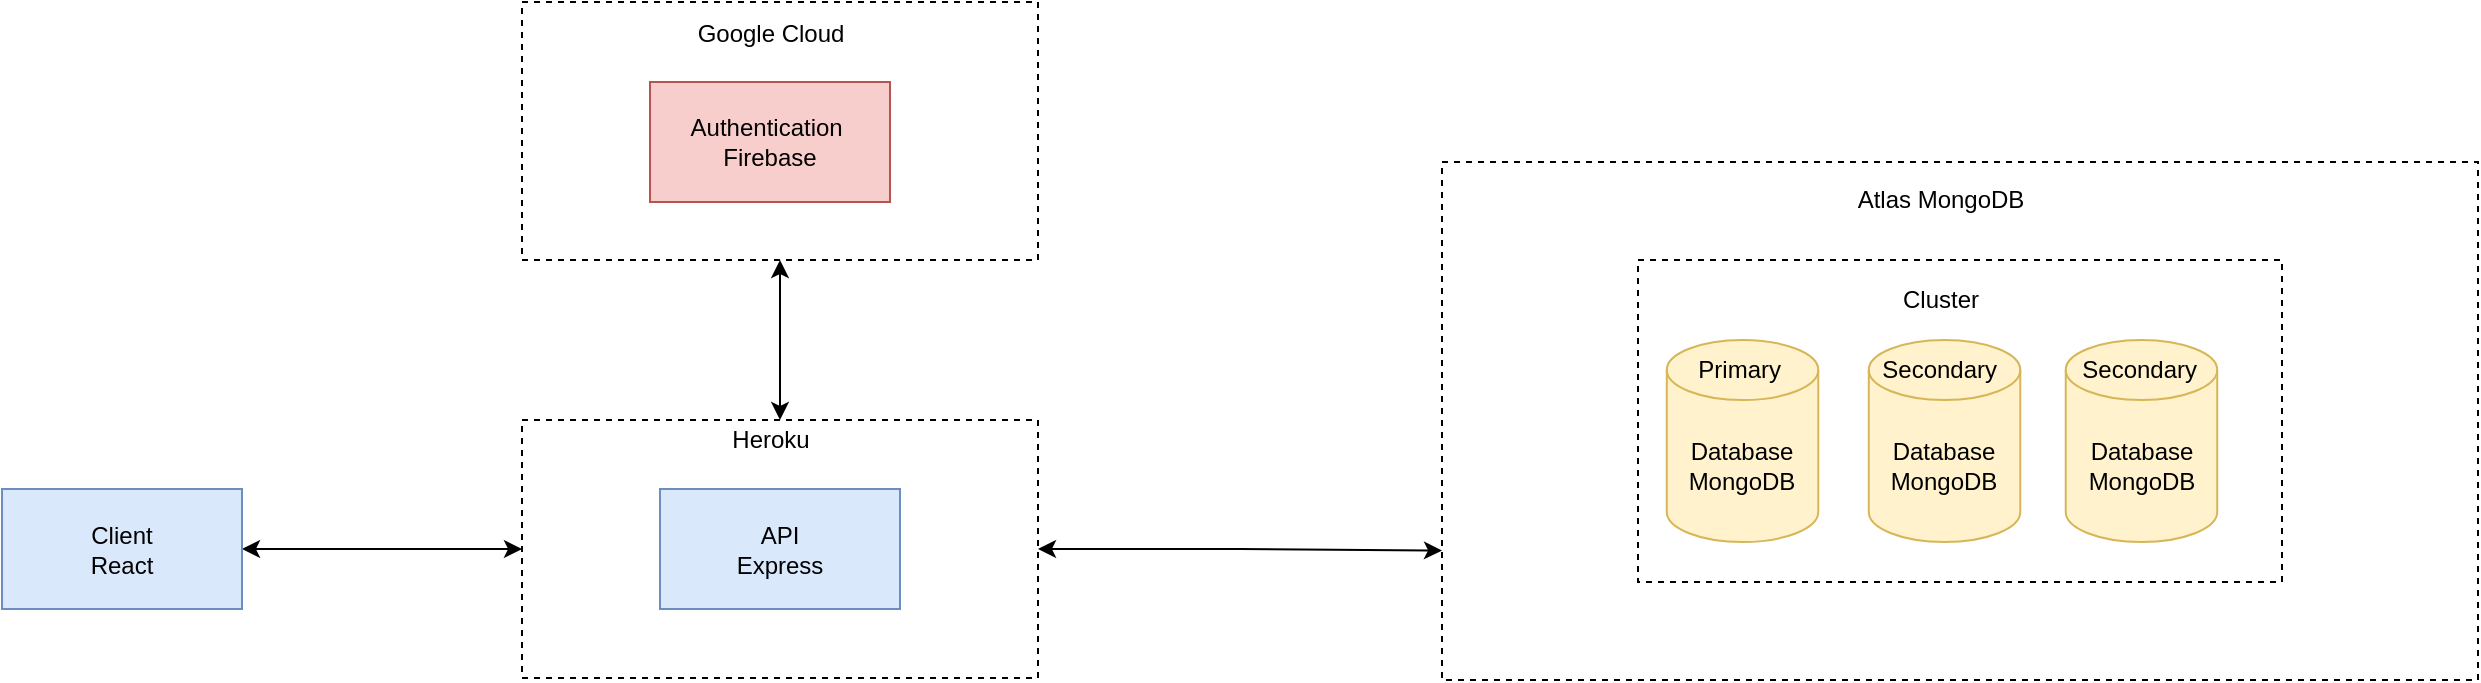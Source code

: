 <mxfile version="19.0.3" type="device"><diagram id="bTB3u189DU2pry0CcgBa" name="Page-1"><mxGraphModel dx="2193" dy="995" grid="1" gridSize="10" guides="1" tooltips="1" connect="1" arrows="1" fold="1" page="1" pageScale="1" pageWidth="827" pageHeight="1169" math="0" shadow="0"><root><mxCell id="0"/><mxCell id="1" parent="0"/><mxCell id="QdHBtOPlM-tO2nvbi2uC-14" value="" style="rounded=0;whiteSpace=wrap;html=1;dashed=1;fillColor=none;container=0;" vertex="1" parent="1"><mxGeometry x="660" y="580" width="518" height="259" as="geometry"/></mxCell><mxCell id="QdHBtOPlM-tO2nvbi2uC-20" value="" style="rounded=0;whiteSpace=wrap;html=1;dashed=1;fillColor=none;" vertex="1" parent="1"><mxGeometry x="758" y="629" width="322" height="161" as="geometry"/></mxCell><mxCell id="QdHBtOPlM-tO2nvbi2uC-29" style="edgeStyle=orthogonalEdgeStyle;rounded=0;orthogonalLoop=1;jettySize=auto;html=1;entryX=0;entryY=0.5;entryDx=0;entryDy=0;startArrow=classic;startFill=1;" edge="1" parent="1" source="QdHBtOPlM-tO2nvbi2uC-3" target="QdHBtOPlM-tO2nvbi2uC-10"><mxGeometry relative="1" as="geometry"><Array as="points"><mxPoint x="100" y="774"/></Array></mxGeometry></mxCell><mxCell id="QdHBtOPlM-tO2nvbi2uC-3" value="Client&lt;br&gt;React" style="rounded=0;whiteSpace=wrap;html=1;fillColor=#dae8fc;strokeColor=#6c8ebf;" vertex="1" parent="1"><mxGeometry x="-60" y="743.5" width="120" height="60" as="geometry"/></mxCell><mxCell id="QdHBtOPlM-tO2nvbi2uC-5" value="Authentication&amp;nbsp;&lt;br&gt;Firebase" style="rounded=0;whiteSpace=wrap;html=1;fillColor=#f8cecc;strokeColor=#b85450;" vertex="1" parent="1"><mxGeometry x="264" y="540" width="120" height="60" as="geometry"/></mxCell><mxCell id="QdHBtOPlM-tO2nvbi2uC-7" value="" style="rounded=0;whiteSpace=wrap;html=1;dashed=1;fillColor=none;" vertex="1" parent="1"><mxGeometry x="200" y="500" width="258" height="129" as="geometry"/></mxCell><mxCell id="QdHBtOPlM-tO2nvbi2uC-9" value="Google Cloud" style="text;html=1;align=center;verticalAlign=middle;resizable=0;points=[];autosize=1;strokeColor=none;fillColor=none;" vertex="1" parent="1"><mxGeometry x="279" y="505.5" width="90" height="20" as="geometry"/></mxCell><mxCell id="QdHBtOPlM-tO2nvbi2uC-27" style="edgeStyle=orthogonalEdgeStyle;rounded=0;orthogonalLoop=1;jettySize=auto;html=1;exitX=1;exitY=0.5;exitDx=0;exitDy=0;entryX=0;entryY=0.75;entryDx=0;entryDy=0;startArrow=classic;startFill=1;" edge="1" parent="1" source="QdHBtOPlM-tO2nvbi2uC-10" target="QdHBtOPlM-tO2nvbi2uC-14"><mxGeometry relative="1" as="geometry"/></mxCell><mxCell id="QdHBtOPlM-tO2nvbi2uC-31" style="edgeStyle=orthogonalEdgeStyle;rounded=0;orthogonalLoop=1;jettySize=auto;html=1;entryX=0.5;entryY=1;entryDx=0;entryDy=0;startArrow=classic;startFill=1;" edge="1" parent="1" source="QdHBtOPlM-tO2nvbi2uC-10" target="QdHBtOPlM-tO2nvbi2uC-7"><mxGeometry relative="1" as="geometry"/></mxCell><mxCell id="QdHBtOPlM-tO2nvbi2uC-10" value="" style="rounded=0;whiteSpace=wrap;html=1;dashed=1;fillColor=none;" vertex="1" parent="1"><mxGeometry x="200" y="709" width="258" height="129" as="geometry"/></mxCell><mxCell id="QdHBtOPlM-tO2nvbi2uC-11" value="Heroku" style="text;html=1;align=center;verticalAlign=middle;resizable=0;points=[];autosize=1;strokeColor=none;fillColor=none;" vertex="1" parent="QdHBtOPlM-tO2nvbi2uC-10"><mxGeometry x="99" width="50" height="20" as="geometry"/></mxCell><mxCell id="QdHBtOPlM-tO2nvbi2uC-4" value="API&lt;br&gt;Express" style="rounded=0;whiteSpace=wrap;html=1;fillColor=#dae8fc;strokeColor=#6c8ebf;" vertex="1" parent="QdHBtOPlM-tO2nvbi2uC-10"><mxGeometry x="69" y="34.5" width="120" height="60" as="geometry"/></mxCell><mxCell id="QdHBtOPlM-tO2nvbi2uC-21" value="Atlas MongoDB" style="text;html=1;align=center;verticalAlign=middle;resizable=0;points=[];autosize=1;strokeColor=none;fillColor=none;" vertex="1" parent="1"><mxGeometry x="859" y="589" width="100" height="20" as="geometry"/></mxCell><mxCell id="QdHBtOPlM-tO2nvbi2uC-22" value="Cluster" style="text;html=1;align=center;verticalAlign=middle;resizable=0;points=[];autosize=1;strokeColor=none;fillColor=none;" vertex="1" parent="1"><mxGeometry x="884" y="639" width="50" height="20" as="geometry"/></mxCell><mxCell id="QdHBtOPlM-tO2nvbi2uC-24" value="" style="group" vertex="1" connectable="0" parent="1"><mxGeometry x="772.39" y="669" width="277.61" height="101" as="geometry"/></mxCell><mxCell id="QdHBtOPlM-tO2nvbi2uC-1" value="Database&lt;br&gt;MongoDB" style="shape=cylinder3;whiteSpace=wrap;html=1;boundedLbl=1;backgroundOutline=1;size=15;fillColor=#fff2cc;strokeColor=#d6b656;" vertex="1" parent="QdHBtOPlM-tO2nvbi2uC-24"><mxGeometry x="199.479" width="75.751" height="101" as="geometry"/></mxCell><mxCell id="QdHBtOPlM-tO2nvbi2uC-16" value="Database&lt;br&gt;MongoDB" style="shape=cylinder3;whiteSpace=wrap;html=1;boundedLbl=1;backgroundOutline=1;size=15;fillColor=#fff2cc;strokeColor=#d6b656;" vertex="1" parent="QdHBtOPlM-tO2nvbi2uC-24"><mxGeometry x="101.002" width="75.751" height="101" as="geometry"/></mxCell><mxCell id="QdHBtOPlM-tO2nvbi2uC-19" value="Database&lt;br&gt;MongoDB" style="shape=cylinder3;whiteSpace=wrap;html=1;boundedLbl=1;backgroundOutline=1;size=15;fillColor=#fff2cc;strokeColor=#d6b656;" vertex="1" parent="QdHBtOPlM-tO2nvbi2uC-24"><mxGeometry width="75.751" height="101" as="geometry"/></mxCell><mxCell id="QdHBtOPlM-tO2nvbi2uC-23" value="Primary&amp;nbsp;" style="text;html=1;align=center;verticalAlign=middle;resizable=0;points=[];autosize=1;strokeColor=none;fillColor=none;" vertex="1" parent="QdHBtOPlM-tO2nvbi2uC-24"><mxGeometry x="7.88" y="5" width="60" height="20" as="geometry"/></mxCell><mxCell id="QdHBtOPlM-tO2nvbi2uC-25" value="Secondary&amp;nbsp;" style="text;html=1;align=center;verticalAlign=middle;resizable=0;points=[];autosize=1;strokeColor=none;fillColor=none;" vertex="1" parent="QdHBtOPlM-tO2nvbi2uC-24"><mxGeometry x="97.61" y="5" width="80" height="20" as="geometry"/></mxCell><mxCell id="QdHBtOPlM-tO2nvbi2uC-26" value="Secondary&amp;nbsp;" style="text;html=1;align=center;verticalAlign=middle;resizable=0;points=[];autosize=1;strokeColor=none;fillColor=none;" vertex="1" parent="QdHBtOPlM-tO2nvbi2uC-24"><mxGeometry x="197.61" y="5" width="80" height="20" as="geometry"/></mxCell></root></mxGraphModel></diagram></mxfile>